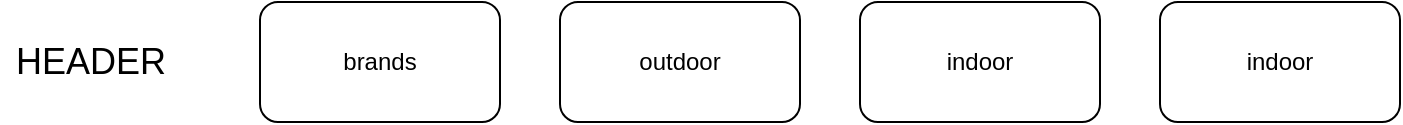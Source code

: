 <mxfile version="18.1.3" type="device"><diagram id="r7Qnmz0kqEGP7yIvglu6" name="Page-1"><mxGraphModel dx="1422" dy="762" grid="1" gridSize="10" guides="1" tooltips="1" connect="1" arrows="1" fold="1" page="1" pageScale="1" pageWidth="827" pageHeight="1169" math="0" shadow="0"><root><mxCell id="0"/><mxCell id="1" parent="0"/><mxCell id="HiKQ1uyRHEYlZxJrQikm-1" value="brands" style="rounded=1;whiteSpace=wrap;html=1;" vertex="1" parent="1"><mxGeometry x="150" y="60" width="120" height="60" as="geometry"/></mxCell><mxCell id="HiKQ1uyRHEYlZxJrQikm-2" value="&lt;font style=&quot;font-size: 18px;&quot;&gt;HEADER&lt;/font&gt;" style="text;html=1;align=center;verticalAlign=middle;resizable=0;points=[];autosize=1;strokeColor=none;fillColor=none;" vertex="1" parent="1"><mxGeometry x="20" y="80" width="90" height="20" as="geometry"/></mxCell><mxCell id="HiKQ1uyRHEYlZxJrQikm-3" value="outdoor" style="rounded=1;whiteSpace=wrap;html=1;" vertex="1" parent="1"><mxGeometry x="300" y="60" width="120" height="60" as="geometry"/></mxCell><mxCell id="HiKQ1uyRHEYlZxJrQikm-4" value="indoor" style="rounded=1;whiteSpace=wrap;html=1;" vertex="1" parent="1"><mxGeometry x="450" y="60" width="120" height="60" as="geometry"/></mxCell><mxCell id="HiKQ1uyRHEYlZxJrQikm-5" value="indoor" style="rounded=1;whiteSpace=wrap;html=1;" vertex="1" parent="1"><mxGeometry x="600" y="60" width="120" height="60" as="geometry"/></mxCell></root></mxGraphModel></diagram></mxfile>